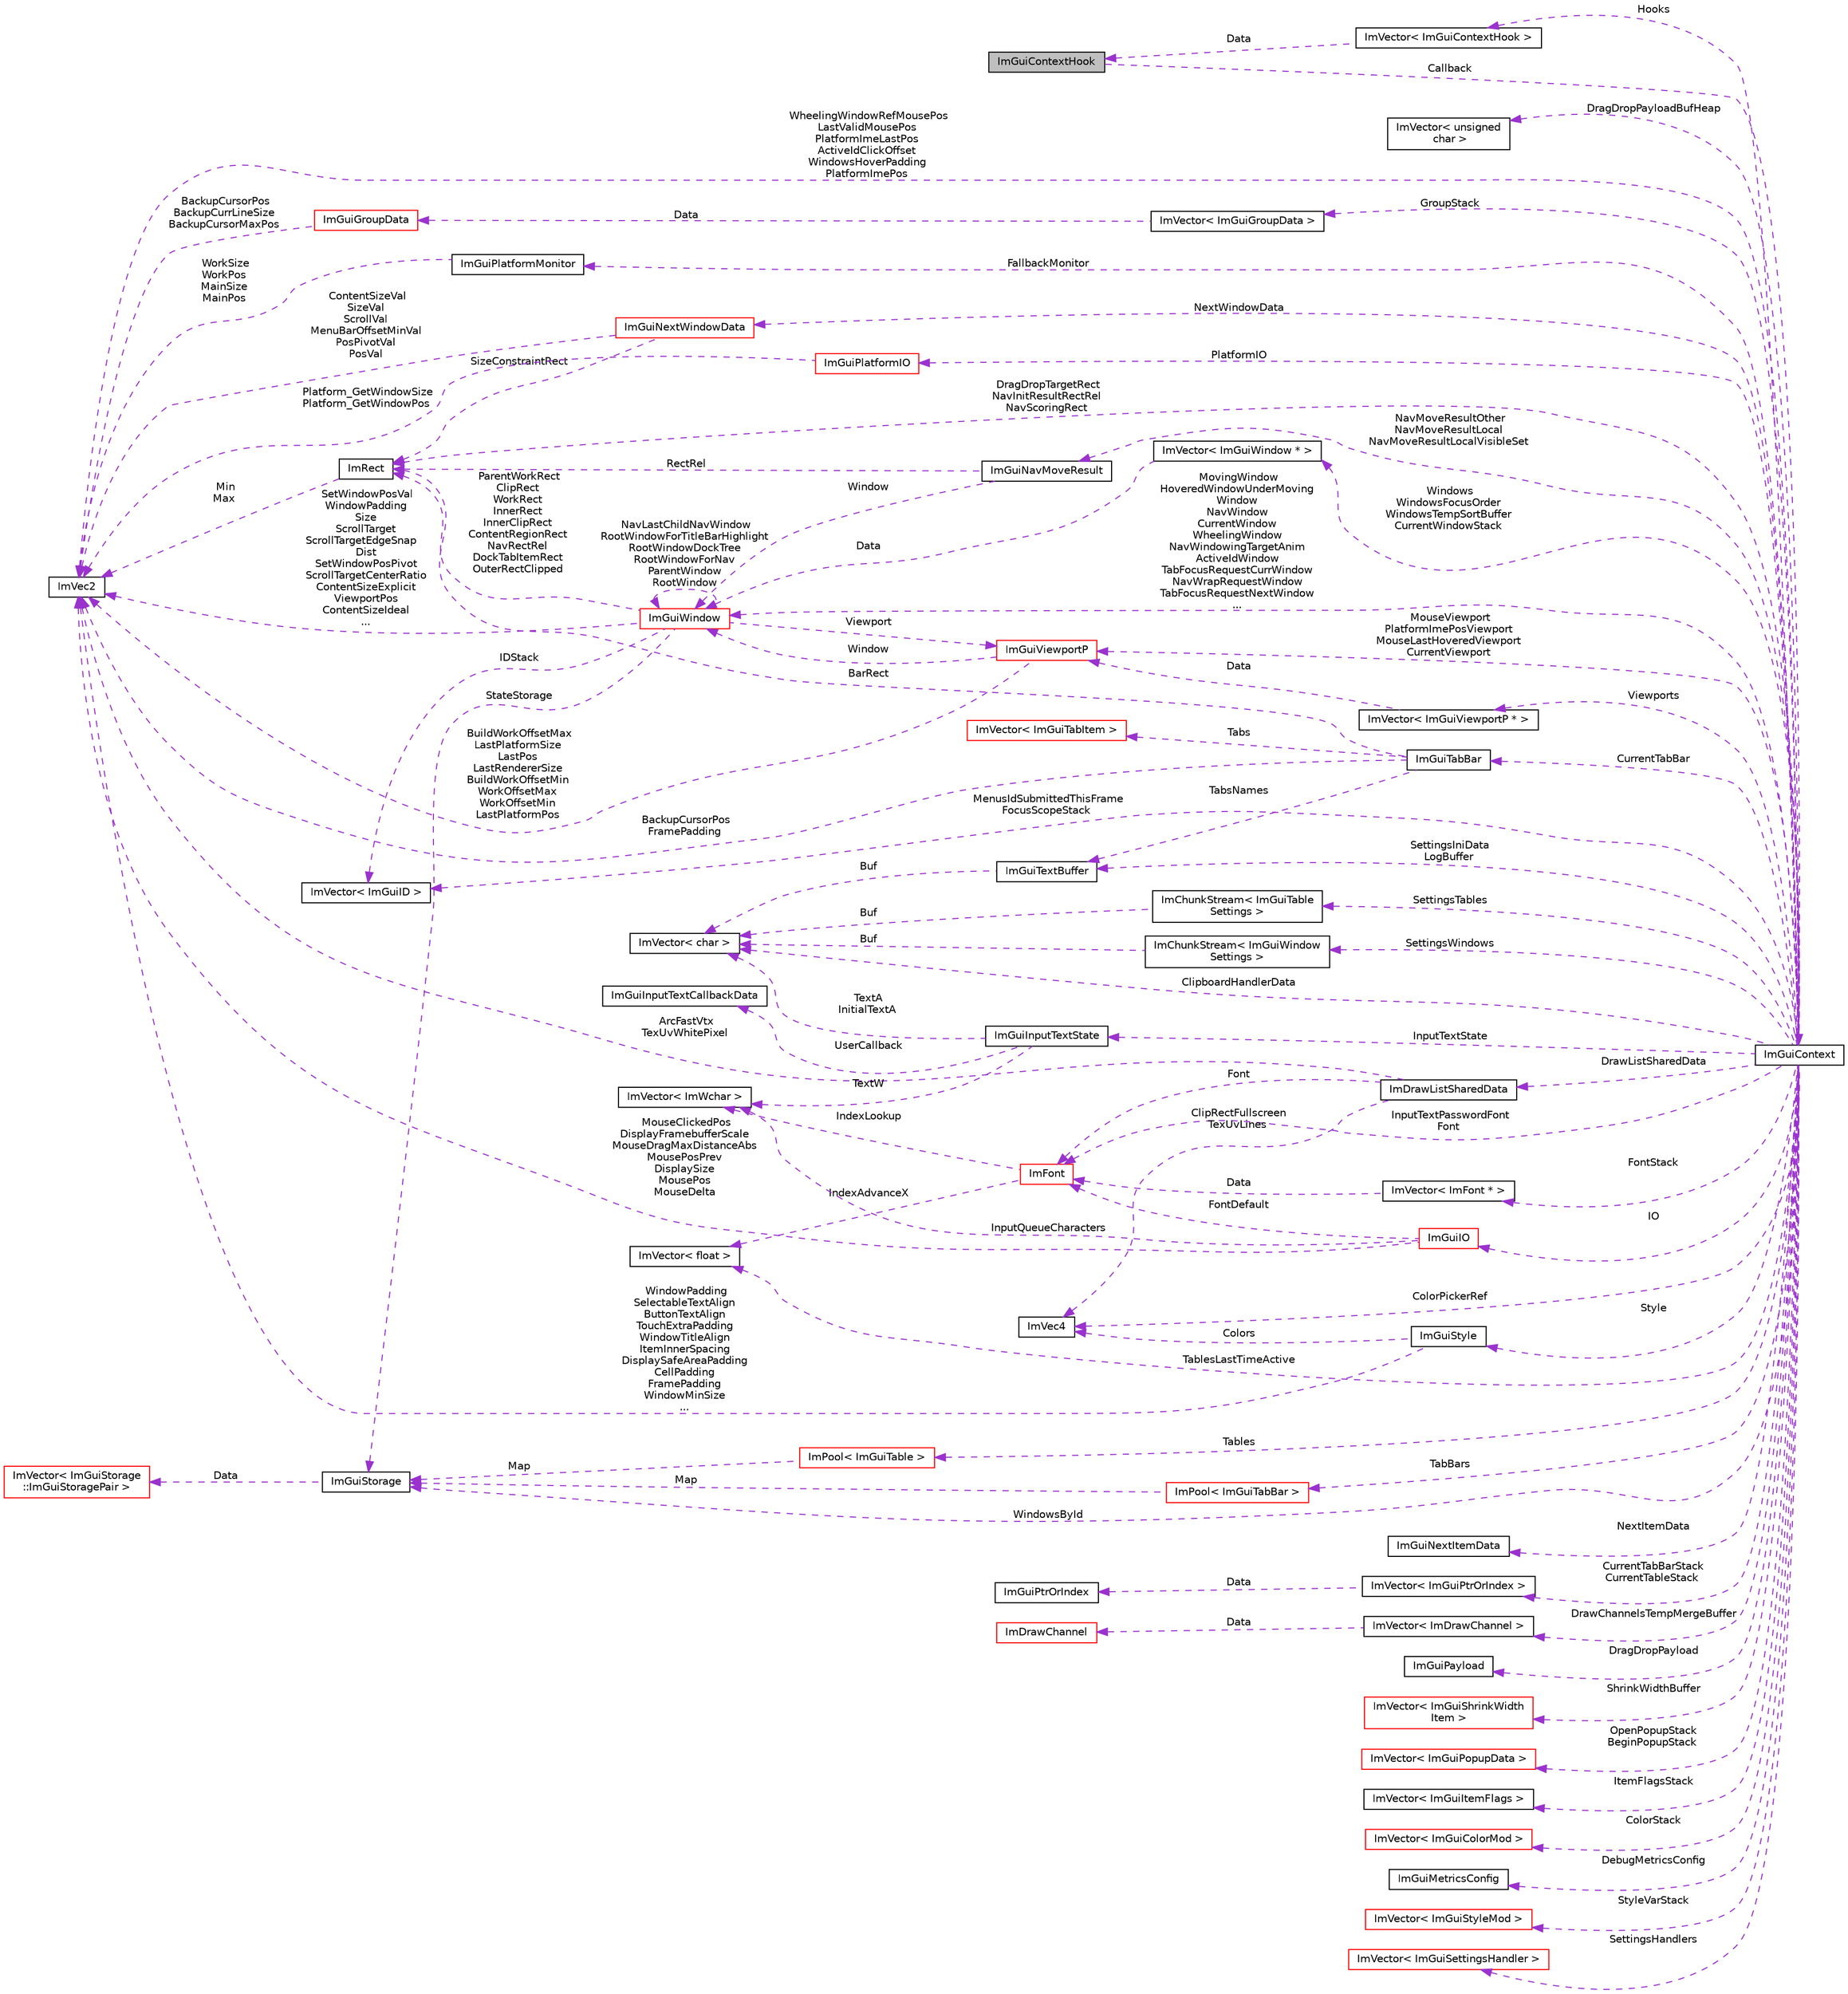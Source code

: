 digraph "ImGuiContextHook"
{
 // LATEX_PDF_SIZE
  edge [fontname="Helvetica",fontsize="10",labelfontname="Helvetica",labelfontsize="10"];
  node [fontname="Helvetica",fontsize="10",shape=record];
  rankdir="LR";
  Node1 [label="ImGuiContextHook",height=0.2,width=0.4,color="black", fillcolor="grey75", style="filled", fontcolor="black",tooltip=" "];
  Node2 -> Node1 [dir="back",color="darkorchid3",fontsize="10",style="dashed",label=" Callback" ,fontname="Helvetica"];
  Node2 [label="ImGuiContext",height=0.2,width=0.4,color="black", fillcolor="white", style="filled",URL="$structImGuiContext.html",tooltip=" "];
  Node3 -> Node2 [dir="back",color="darkorchid3",fontsize="10",style="dashed",label=" DragDropPayloadBufHeap" ,fontname="Helvetica"];
  Node3 [label="ImVector\< unsigned\l char \>",height=0.2,width=0.4,color="black", fillcolor="white", style="filled",URL="$structImVector.html",tooltip=" "];
  Node4 -> Node2 [dir="back",color="darkorchid3",fontsize="10",style="dashed",label=" NavMoveResultOther\nNavMoveResultLocal\nNavMoveResultLocalVisibleSet" ,fontname="Helvetica"];
  Node4 [label="ImGuiNavMoveResult",height=0.2,width=0.4,color="black", fillcolor="white", style="filled",URL="$structImGuiNavMoveResult.html",tooltip=" "];
  Node5 -> Node4 [dir="back",color="darkorchid3",fontsize="10",style="dashed",label=" RectRel" ,fontname="Helvetica"];
  Node5 [label="ImRect",height=0.2,width=0.4,color="black", fillcolor="white", style="filled",URL="$structImRect.html",tooltip=" "];
  Node6 -> Node5 [dir="back",color="darkorchid3",fontsize="10",style="dashed",label=" Min\nMax" ,fontname="Helvetica"];
  Node6 [label="ImVec2",height=0.2,width=0.4,color="black", fillcolor="white", style="filled",URL="$structImVec2.html",tooltip=" "];
  Node7 -> Node4 [dir="back",color="darkorchid3",fontsize="10",style="dashed",label=" Window" ,fontname="Helvetica"];
  Node7 [label="ImGuiWindow",height=0.2,width=0.4,color="red", fillcolor="white", style="filled",URL="$structImGuiWindow.html",tooltip=" "];
  Node9 -> Node7 [dir="back",color="darkorchid3",fontsize="10",style="dashed",label=" StateStorage" ,fontname="Helvetica"];
  Node9 [label="ImGuiStorage",height=0.2,width=0.4,color="black", fillcolor="white", style="filled",URL="$structImGuiStorage.html",tooltip=" "];
  Node10 -> Node9 [dir="back",color="darkorchid3",fontsize="10",style="dashed",label=" Data" ,fontname="Helvetica"];
  Node10 [label="ImVector\< ImGuiStorage\l::ImGuiStoragePair \>",height=0.2,width=0.4,color="red", fillcolor="white", style="filled",URL="$structImVector.html",tooltip=" "];
  Node6 -> Node7 [dir="back",color="darkorchid3",fontsize="10",style="dashed",label=" SetWindowPosVal\nWindowPadding\nSize\nScrollTarget\nScrollTargetEdgeSnap\lDist\nSetWindowPosPivot\nScrollTargetCenterRatio\nContentSizeExplicit\nViewportPos\nContentSizeIdeal\n..." ,fontname="Helvetica"];
  Node5 -> Node7 [dir="back",color="darkorchid3",fontsize="10",style="dashed",label=" ParentWorkRect\nClipRect\nWorkRect\nInnerRect\nInnerClipRect\nContentRegionRect\nNavRectRel\nDockTabItemRect\nOuterRectClipped" ,fontname="Helvetica"];
  Node48 -> Node7 [dir="back",color="darkorchid3",fontsize="10",style="dashed",label=" IDStack" ,fontname="Helvetica"];
  Node48 [label="ImVector\< ImGuiID \>",height=0.2,width=0.4,color="black", fillcolor="white", style="filled",URL="$structImVector.html",tooltip=" "];
  Node50 -> Node7 [dir="back",color="darkorchid3",fontsize="10",style="dashed",label=" Viewport" ,fontname="Helvetica"];
  Node50 [label="ImGuiViewportP",height=0.2,width=0.4,color="red", fillcolor="white", style="filled",URL="$structImGuiViewportP.html",tooltip=" "];
  Node6 -> Node50 [dir="back",color="darkorchid3",fontsize="10",style="dashed",label=" BuildWorkOffsetMax\nLastPlatformSize\nLastPos\nLastRendererSize\nBuildWorkOffsetMin\nWorkOffsetMax\nWorkOffsetMin\nLastPlatformPos" ,fontname="Helvetica"];
  Node7 -> Node50 [dir="back",color="darkorchid3",fontsize="10",style="dashed",label=" Window" ,fontname="Helvetica"];
  Node7 -> Node7 [dir="back",color="darkorchid3",fontsize="10",style="dashed",label=" NavLastChildNavWindow\nRootWindowForTitleBarHighlight\nRootWindowDockTree\nRootWindowForNav\nParentWindow\nRootWindow" ,fontname="Helvetica"];
  Node33 -> Node2 [dir="back",color="darkorchid3",fontsize="10",style="dashed",label=" FontStack" ,fontname="Helvetica"];
  Node33 [label="ImVector\< ImFont * \>",height=0.2,width=0.4,color="black", fillcolor="white", style="filled",URL="$structImVector.html",tooltip=" "];
  Node28 -> Node33 [dir="back",color="darkorchid3",fontsize="10",style="dashed",label=" Data" ,fontname="Helvetica"];
  Node28 [label="ImFont",height=0.2,width=0.4,color="red", fillcolor="white", style="filled",URL="$structImFont.html",tooltip=" "];
  Node38 -> Node28 [dir="back",color="darkorchid3",fontsize="10",style="dashed",label=" IndexAdvanceX" ,fontname="Helvetica"];
  Node38 [label="ImVector\< float \>",height=0.2,width=0.4,color="black", fillcolor="white", style="filled",URL="$structImVector.html",tooltip=" "];
  Node39 -> Node28 [dir="back",color="darkorchid3",fontsize="10",style="dashed",label=" IndexLookup" ,fontname="Helvetica"];
  Node39 [label="ImVector\< ImWchar \>",height=0.2,width=0.4,color="black", fillcolor="white", style="filled",URL="$structImVector.html",tooltip=" "];
  Node55 -> Node2 [dir="back",color="darkorchid3",fontsize="10",style="dashed",label=" NextItemData" ,fontname="Helvetica"];
  Node55 [label="ImGuiNextItemData",height=0.2,width=0.4,color="black", fillcolor="white", style="filled",URL="$structImGuiNextItemData.html",tooltip=" "];
  Node56 -> Node2 [dir="back",color="darkorchid3",fontsize="10",style="dashed",label=" CurrentTabBarStack\nCurrentTableStack" ,fontname="Helvetica"];
  Node56 [label="ImVector\< ImGuiPtrOrIndex \>",height=0.2,width=0.4,color="black", fillcolor="white", style="filled",URL="$structImVector.html",tooltip=" "];
  Node57 -> Node56 [dir="back",color="darkorchid3",fontsize="10",style="dashed",label=" Data" ,fontname="Helvetica"];
  Node57 [label="ImGuiPtrOrIndex",height=0.2,width=0.4,color="black", fillcolor="white", style="filled",URL="$structImGuiPtrOrIndex.html",tooltip=" "];
  Node58 -> Node2 [dir="back",color="darkorchid3",fontsize="10",style="dashed",label=" InputTextState" ,fontname="Helvetica"];
  Node58 [label="ImGuiInputTextState",height=0.2,width=0.4,color="black", fillcolor="white", style="filled",URL="$structImGuiInputTextState.html",tooltip=" "];
  Node59 -> Node58 [dir="back",color="darkorchid3",fontsize="10",style="dashed",label=" UserCallback" ,fontname="Helvetica"];
  Node59 [label="ImGuiInputTextCallbackData",height=0.2,width=0.4,color="black", fillcolor="white", style="filled",URL="$structImGuiInputTextCallbackData.html",tooltip=" "];
  Node60 -> Node58 [dir="back",color="darkorchid3",fontsize="10",style="dashed",label=" TextA\nInitialTextA" ,fontname="Helvetica"];
  Node60 [label="ImVector\< char \>",height=0.2,width=0.4,color="black", fillcolor="white", style="filled",URL="$structImVector.html",tooltip=" "];
  Node39 -> Node58 [dir="back",color="darkorchid3",fontsize="10",style="dashed",label=" TextW" ,fontname="Helvetica"];
  Node17 -> Node2 [dir="back",color="darkorchid3",fontsize="10",style="dashed",label=" DrawChannelsTempMergeBuffer" ,fontname="Helvetica"];
  Node17 [label="ImVector\< ImDrawChannel \>",height=0.2,width=0.4,color="black", fillcolor="white", style="filled",URL="$structImVector.html",tooltip=" "];
  Node18 -> Node17 [dir="back",color="darkorchid3",fontsize="10",style="dashed",label=" Data" ,fontname="Helvetica"];
  Node18 [label="ImDrawChannel",height=0.2,width=0.4,color="red", fillcolor="white", style="filled",URL="$structImDrawChannel.html",tooltip=" "];
  Node61 -> Node2 [dir="back",color="darkorchid3",fontsize="10",style="dashed",label=" GroupStack" ,fontname="Helvetica"];
  Node61 [label="ImVector\< ImGuiGroupData \>",height=0.2,width=0.4,color="black", fillcolor="white", style="filled",URL="$structImVector.html",tooltip=" "];
  Node62 -> Node61 [dir="back",color="darkorchid3",fontsize="10",style="dashed",label=" Data" ,fontname="Helvetica"];
  Node62 [label="ImGuiGroupData",height=0.2,width=0.4,color="red", fillcolor="white", style="filled",URL="$structImGuiGroupData.html",tooltip=" "];
  Node6 -> Node62 [dir="back",color="darkorchid3",fontsize="10",style="dashed",label=" BackupCursorPos\nBackupCurrLineSize\nBackupCursorMaxPos" ,fontname="Helvetica"];
  Node6 -> Node2 [dir="back",color="darkorchid3",fontsize="10",style="dashed",label=" WheelingWindowRefMousePos\nLastValidMousePos\nPlatformImeLastPos\nActiveIdClickOffset\nWindowsHoverPadding\nPlatformImePos" ,fontname="Helvetica"];
  Node9 -> Node2 [dir="back",color="darkorchid3",fontsize="10",style="dashed",label=" WindowsById" ,fontname="Helvetica"];
  Node63 -> Node2 [dir="back",color="darkorchid3",fontsize="10",style="dashed",label=" Hooks" ,fontname="Helvetica"];
  Node63 [label="ImVector\< ImGuiContextHook \>",height=0.2,width=0.4,color="black", fillcolor="white", style="filled",URL="$structImVector.html",tooltip=" "];
  Node1 -> Node63 [dir="back",color="darkorchid3",fontsize="10",style="dashed",label=" Data" ,fontname="Helvetica"];
  Node21 -> Node2 [dir="back",color="darkorchid3",fontsize="10",style="dashed",label=" ColorPickerRef" ,fontname="Helvetica"];
  Node21 [label="ImVec4",height=0.2,width=0.4,color="black", fillcolor="white", style="filled",URL="$structImVec4.html",tooltip=" "];
  Node64 -> Node2 [dir="back",color="darkorchid3",fontsize="10",style="dashed",label=" CurrentTabBar" ,fontname="Helvetica"];
  Node64 [label="ImGuiTabBar",height=0.2,width=0.4,color="black", fillcolor="white", style="filled",URL="$structImGuiTabBar.html",tooltip=" "];
  Node6 -> Node64 [dir="back",color="darkorchid3",fontsize="10",style="dashed",label=" BackupCursorPos\nFramePadding" ,fontname="Helvetica"];
  Node5 -> Node64 [dir="back",color="darkorchid3",fontsize="10",style="dashed",label=" BarRect" ,fontname="Helvetica"];
  Node65 -> Node64 [dir="back",color="darkorchid3",fontsize="10",style="dashed",label=" Tabs" ,fontname="Helvetica"];
  Node65 [label="ImVector\< ImGuiTabItem \>",height=0.2,width=0.4,color="red", fillcolor="white", style="filled",URL="$structImVector.html",tooltip=" "];
  Node67 -> Node64 [dir="back",color="darkorchid3",fontsize="10",style="dashed",label=" TabsNames" ,fontname="Helvetica"];
  Node67 [label="ImGuiTextBuffer",height=0.2,width=0.4,color="black", fillcolor="white", style="filled",URL="$structImGuiTextBuffer.html",tooltip=" "];
  Node60 -> Node67 [dir="back",color="darkorchid3",fontsize="10",style="dashed",label=" Buf" ,fontname="Helvetica"];
  Node5 -> Node2 [dir="back",color="darkorchid3",fontsize="10",style="dashed",label=" DragDropTargetRect\nNavInitResultRectRel\nNavScoringRect" ,fontname="Helvetica"];
  Node68 -> Node2 [dir="back",color="darkorchid3",fontsize="10",style="dashed",label=" SettingsTables" ,fontname="Helvetica"];
  Node68 [label="ImChunkStream\< ImGuiTable\lSettings \>",height=0.2,width=0.4,color="black", fillcolor="white", style="filled",URL="$structImChunkStream.html",tooltip=" "];
  Node60 -> Node68 [dir="back",color="darkorchid3",fontsize="10",style="dashed",label=" Buf" ,fontname="Helvetica"];
  Node69 -> Node2 [dir="back",color="darkorchid3",fontsize="10",style="dashed",label=" Tables" ,fontname="Helvetica"];
  Node69 [label="ImPool\< ImGuiTable \>",height=0.2,width=0.4,color="red", fillcolor="white", style="filled",URL="$structImPool.html",tooltip=" "];
  Node9 -> Node69 [dir="back",color="darkorchid3",fontsize="10",style="dashed",label=" Map" ,fontname="Helvetica"];
  Node71 -> Node2 [dir="back",color="darkorchid3",fontsize="10",style="dashed",label=" FallbackMonitor" ,fontname="Helvetica"];
  Node71 [label="ImGuiPlatformMonitor",height=0.2,width=0.4,color="black", fillcolor="white", style="filled",URL="$structImGuiPlatformMonitor.html",tooltip=" "];
  Node6 -> Node71 [dir="back",color="darkorchid3",fontsize="10",style="dashed",label=" WorkSize\nWorkPos\nMainSize\nMainPos" ,fontname="Helvetica"];
  Node72 -> Node2 [dir="back",color="darkorchid3",fontsize="10",style="dashed",label=" PlatformIO" ,fontname="Helvetica"];
  Node72 [label="ImGuiPlatformIO",height=0.2,width=0.4,color="red", fillcolor="white", style="filled",URL="$structImGuiPlatformIO.html",tooltip=" "];
  Node6 -> Node72 [dir="back",color="darkorchid3",fontsize="10",style="dashed",label=" Platform_GetWindowSize\nPlatform_GetWindowPos" ,fontname="Helvetica"];
  Node75 -> Node2 [dir="back",color="darkorchid3",fontsize="10",style="dashed",label=" IO" ,fontname="Helvetica"];
  Node75 [label="ImGuiIO",height=0.2,width=0.4,color="red", fillcolor="white", style="filled",URL="$structImGuiIO.html",tooltip=" "];
  Node6 -> Node75 [dir="back",color="darkorchid3",fontsize="10",style="dashed",label=" MouseClickedPos\nDisplayFramebufferScale\nMouseDragMaxDistanceAbs\nMousePosPrev\nDisplaySize\nMousePos\nMouseDelta" ,fontname="Helvetica"];
  Node28 -> Node75 [dir="back",color="darkorchid3",fontsize="10",style="dashed",label=" FontDefault" ,fontname="Helvetica"];
  Node39 -> Node75 [dir="back",color="darkorchid3",fontsize="10",style="dashed",label=" InputQueueCharacters" ,fontname="Helvetica"];
  Node67 -> Node2 [dir="back",color="darkorchid3",fontsize="10",style="dashed",label=" SettingsIniData\nLogBuffer" ,fontname="Helvetica"];
  Node76 -> Node2 [dir="back",color="darkorchid3",fontsize="10",style="dashed",label=" DragDropPayload" ,fontname="Helvetica"];
  Node76 [label="ImGuiPayload",height=0.2,width=0.4,color="black", fillcolor="white", style="filled",URL="$structImGuiPayload.html",tooltip=" "];
  Node27 -> Node2 [dir="back",color="darkorchid3",fontsize="10",style="dashed",label=" DrawListSharedData" ,fontname="Helvetica"];
  Node27 [label="ImDrawListSharedData",height=0.2,width=0.4,color="black", fillcolor="white", style="filled",URL="$structImDrawListSharedData.html",tooltip=" "];
  Node6 -> Node27 [dir="back",color="darkorchid3",fontsize="10",style="dashed",label=" ArcFastVtx\nTexUvWhitePixel" ,fontname="Helvetica"];
  Node21 -> Node27 [dir="back",color="darkorchid3",fontsize="10",style="dashed",label=" ClipRectFullscreen\nTexUvLines" ,fontname="Helvetica"];
  Node28 -> Node27 [dir="back",color="darkorchid3",fontsize="10",style="dashed",label=" Font" ,fontname="Helvetica"];
  Node77 -> Node2 [dir="back",color="darkorchid3",fontsize="10",style="dashed",label=" ShrinkWidthBuffer" ,fontname="Helvetica"];
  Node77 [label="ImVector\< ImGuiShrinkWidth\lItem \>",height=0.2,width=0.4,color="red", fillcolor="white", style="filled",URL="$structImVector.html",tooltip=" "];
  Node79 -> Node2 [dir="back",color="darkorchid3",fontsize="10",style="dashed",label=" OpenPopupStack\nBeginPopupStack" ,fontname="Helvetica"];
  Node79 [label="ImVector\< ImGuiPopupData \>",height=0.2,width=0.4,color="red", fillcolor="white", style="filled",URL="$structImVector.html",tooltip=" "];
  Node48 -> Node2 [dir="back",color="darkorchid3",fontsize="10",style="dashed",label=" MenusIdSubmittedThisFrame\nFocusScopeStack" ,fontname="Helvetica"];
  Node81 -> Node2 [dir="back",color="darkorchid3",fontsize="10",style="dashed",label=" ItemFlagsStack" ,fontname="Helvetica"];
  Node81 [label="ImVector\< ImGuiItemFlags \>",height=0.2,width=0.4,color="black", fillcolor="white", style="filled",URL="$structImVector.html",tooltip=" "];
  Node82 -> Node2 [dir="back",color="darkorchid3",fontsize="10",style="dashed",label=" Style" ,fontname="Helvetica"];
  Node82 [label="ImGuiStyle",height=0.2,width=0.4,color="black", fillcolor="white", style="filled",URL="$structImGuiStyle.html",tooltip=" "];
  Node6 -> Node82 [dir="back",color="darkorchid3",fontsize="10",style="dashed",label=" WindowPadding\nSelectableTextAlign\nButtonTextAlign\nTouchExtraPadding\nWindowTitleAlign\nItemInnerSpacing\nDisplaySafeAreaPadding\nCellPadding\nFramePadding\nWindowMinSize\n..." ,fontname="Helvetica"];
  Node21 -> Node82 [dir="back",color="darkorchid3",fontsize="10",style="dashed",label=" Colors" ,fontname="Helvetica"];
  Node60 -> Node2 [dir="back",color="darkorchid3",fontsize="10",style="dashed",label=" ClipboardHandlerData" ,fontname="Helvetica"];
  Node83 -> Node2 [dir="back",color="darkorchid3",fontsize="10",style="dashed",label=" TabBars" ,fontname="Helvetica"];
  Node83 [label="ImPool\< ImGuiTabBar \>",height=0.2,width=0.4,color="red", fillcolor="white", style="filled",URL="$structImPool.html",tooltip=" "];
  Node9 -> Node83 [dir="back",color="darkorchid3",fontsize="10",style="dashed",label=" Map" ,fontname="Helvetica"];
  Node85 -> Node2 [dir="back",color="darkorchid3",fontsize="10",style="dashed",label=" ColorStack" ,fontname="Helvetica"];
  Node85 [label="ImVector\< ImGuiColorMod \>",height=0.2,width=0.4,color="red", fillcolor="white", style="filled",URL="$structImVector.html",tooltip=" "];
  Node87 -> Node2 [dir="back",color="darkorchid3",fontsize="10",style="dashed",label=" NextWindowData" ,fontname="Helvetica"];
  Node87 [label="ImGuiNextWindowData",height=0.2,width=0.4,color="red", fillcolor="white", style="filled",URL="$structImGuiNextWindowData.html",tooltip=" "];
  Node6 -> Node87 [dir="back",color="darkorchid3",fontsize="10",style="dashed",label=" ContentSizeVal\nSizeVal\nScrollVal\nMenuBarOffsetMinVal\nPosPivotVal\nPosVal" ,fontname="Helvetica"];
  Node5 -> Node87 [dir="back",color="darkorchid3",fontsize="10",style="dashed",label=" SizeConstraintRect" ,fontname="Helvetica"];
  Node89 -> Node2 [dir="back",color="darkorchid3",fontsize="10",style="dashed",label=" DebugMetricsConfig" ,fontname="Helvetica"];
  Node89 [label="ImGuiMetricsConfig",height=0.2,width=0.4,color="black", fillcolor="white", style="filled",URL="$structImGuiMetricsConfig.html",tooltip=" "];
  Node50 -> Node2 [dir="back",color="darkorchid3",fontsize="10",style="dashed",label=" MouseViewport\nPlatformImePosViewport\nMouseLastHoveredViewport\nCurrentViewport" ,fontname="Helvetica"];
  Node90 -> Node2 [dir="back",color="darkorchid3",fontsize="10",style="dashed",label=" Viewports" ,fontname="Helvetica"];
  Node90 [label="ImVector\< ImGuiViewportP * \>",height=0.2,width=0.4,color="black", fillcolor="white", style="filled",URL="$structImVector.html",tooltip=" "];
  Node50 -> Node90 [dir="back",color="darkorchid3",fontsize="10",style="dashed",label=" Data" ,fontname="Helvetica"];
  Node91 -> Node2 [dir="back",color="darkorchid3",fontsize="10",style="dashed",label=" StyleVarStack" ,fontname="Helvetica"];
  Node91 [label="ImVector\< ImGuiStyleMod \>",height=0.2,width=0.4,color="red", fillcolor="white", style="filled",URL="$structImVector.html",tooltip=" "];
  Node46 -> Node2 [dir="back",color="darkorchid3",fontsize="10",style="dashed",label=" Windows\nWindowsFocusOrder\nWindowsTempSortBuffer\nCurrentWindowStack" ,fontname="Helvetica"];
  Node46 [label="ImVector\< ImGuiWindow * \>",height=0.2,width=0.4,color="black", fillcolor="white", style="filled",URL="$structImVector.html",tooltip=" "];
  Node7 -> Node46 [dir="back",color="darkorchid3",fontsize="10",style="dashed",label=" Data" ,fontname="Helvetica"];
  Node93 -> Node2 [dir="back",color="darkorchid3",fontsize="10",style="dashed",label=" SettingsHandlers" ,fontname="Helvetica"];
  Node93 [label="ImVector\< ImGuiSettingsHandler \>",height=0.2,width=0.4,color="red", fillcolor="white", style="filled",URL="$structImVector.html",tooltip=" "];
  Node38 -> Node2 [dir="back",color="darkorchid3",fontsize="10",style="dashed",label=" TablesLastTimeActive" ,fontname="Helvetica"];
  Node95 -> Node2 [dir="back",color="darkorchid3",fontsize="10",style="dashed",label=" SettingsWindows" ,fontname="Helvetica"];
  Node95 [label="ImChunkStream\< ImGuiWindow\lSettings \>",height=0.2,width=0.4,color="black", fillcolor="white", style="filled",URL="$structImChunkStream.html",tooltip=" "];
  Node60 -> Node95 [dir="back",color="darkorchid3",fontsize="10",style="dashed",label=" Buf" ,fontname="Helvetica"];
  Node28 -> Node2 [dir="back",color="darkorchid3",fontsize="10",style="dashed",label=" InputTextPasswordFont\nFont" ,fontname="Helvetica"];
  Node7 -> Node2 [dir="back",color="darkorchid3",fontsize="10",style="dashed",label=" MovingWindow\nHoveredWindowUnderMoving\lWindow\nNavWindow\nCurrentWindow\nWheelingWindow\nNavWindowingTargetAnim\nActiveIdWindow\nTabFocusRequestCurrWindow\nNavWrapRequestWindow\nTabFocusRequestNextWindow\n..." ,fontname="Helvetica"];
}
